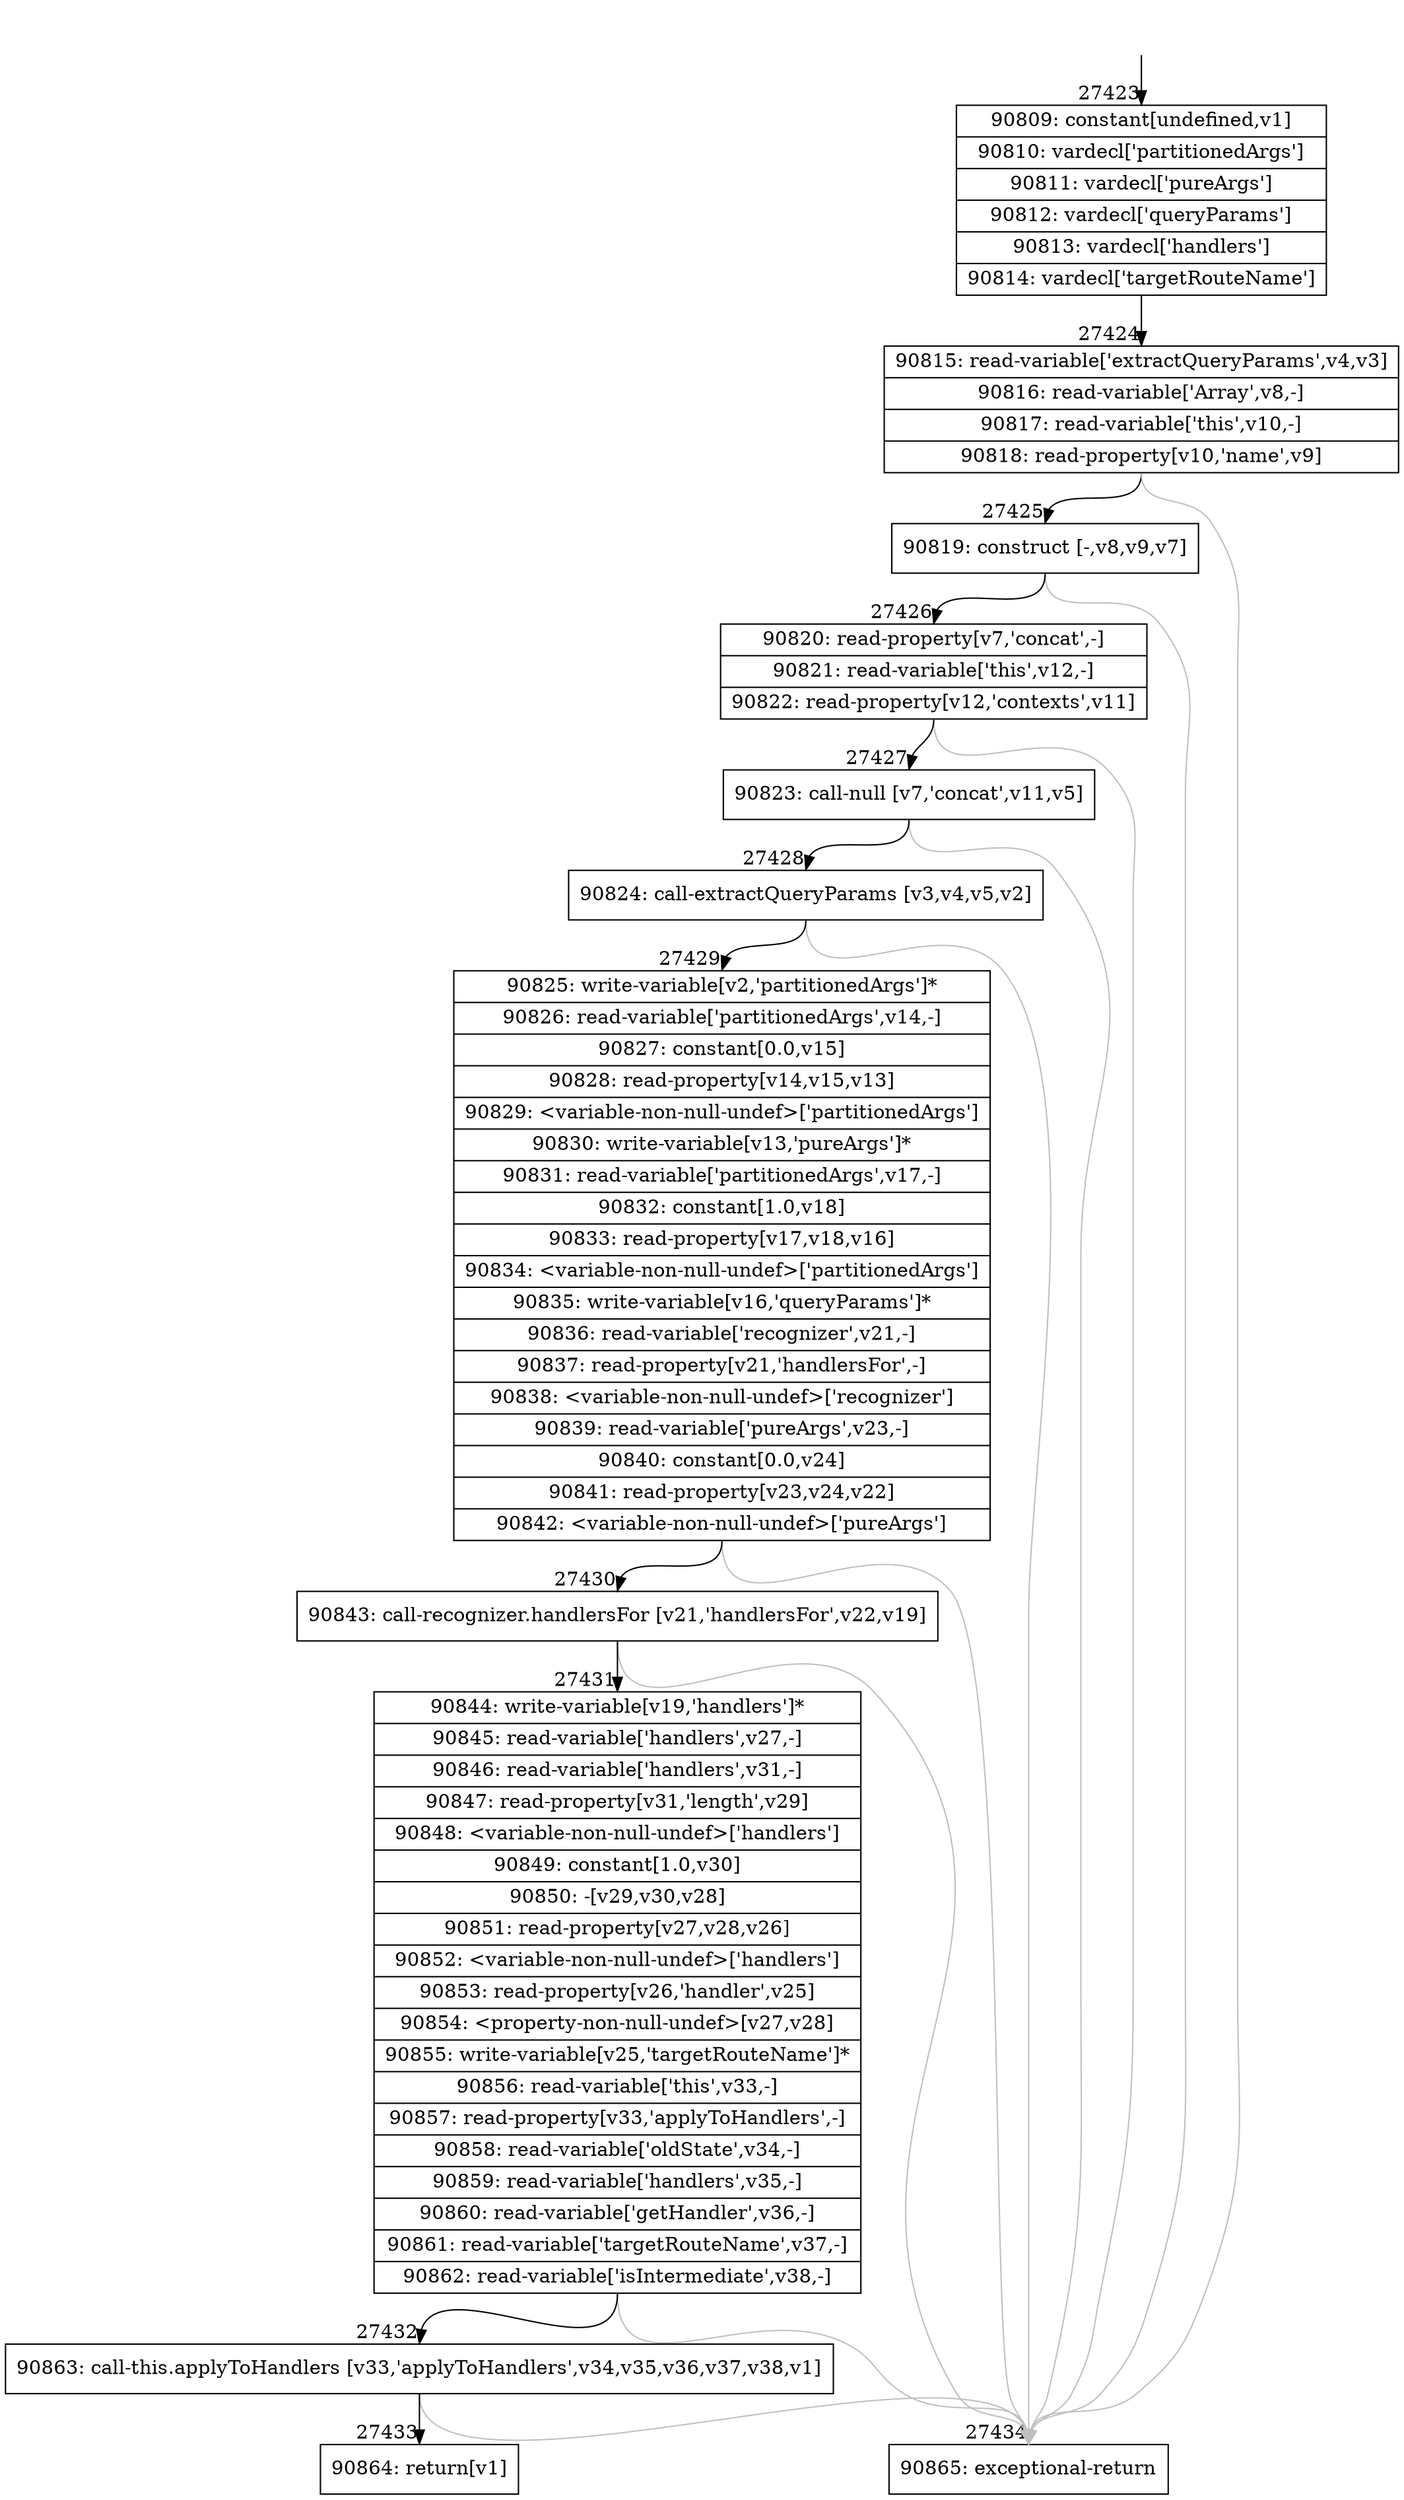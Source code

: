 digraph {
rankdir="TD"
BB_entry2396[shape=none,label=""];
BB_entry2396 -> BB27423 [tailport=s, headport=n, headlabel="    27423"]
BB27423 [shape=record label="{90809: constant[undefined,v1]|90810: vardecl['partitionedArgs']|90811: vardecl['pureArgs']|90812: vardecl['queryParams']|90813: vardecl['handlers']|90814: vardecl['targetRouteName']}" ] 
BB27423 -> BB27424 [tailport=s, headport=n, headlabel="      27424"]
BB27424 [shape=record label="{90815: read-variable['extractQueryParams',v4,v3]|90816: read-variable['Array',v8,-]|90817: read-variable['this',v10,-]|90818: read-property[v10,'name',v9]}" ] 
BB27424 -> BB27425 [tailport=s, headport=n, headlabel="      27425"]
BB27424 -> BB27434 [tailport=s, headport=n, color=gray, headlabel="      27434"]
BB27425 [shape=record label="{90819: construct [-,v8,v9,v7]}" ] 
BB27425 -> BB27426 [tailport=s, headport=n, headlabel="      27426"]
BB27425 -> BB27434 [tailport=s, headport=n, color=gray]
BB27426 [shape=record label="{90820: read-property[v7,'concat',-]|90821: read-variable['this',v12,-]|90822: read-property[v12,'contexts',v11]}" ] 
BB27426 -> BB27427 [tailport=s, headport=n, headlabel="      27427"]
BB27426 -> BB27434 [tailport=s, headport=n, color=gray]
BB27427 [shape=record label="{90823: call-null [v7,'concat',v11,v5]}" ] 
BB27427 -> BB27428 [tailport=s, headport=n, headlabel="      27428"]
BB27427 -> BB27434 [tailport=s, headport=n, color=gray]
BB27428 [shape=record label="{90824: call-extractQueryParams [v3,v4,v5,v2]}" ] 
BB27428 -> BB27429 [tailport=s, headport=n, headlabel="      27429"]
BB27428 -> BB27434 [tailport=s, headport=n, color=gray]
BB27429 [shape=record label="{90825: write-variable[v2,'partitionedArgs']*|90826: read-variable['partitionedArgs',v14,-]|90827: constant[0.0,v15]|90828: read-property[v14,v15,v13]|90829: \<variable-non-null-undef\>['partitionedArgs']|90830: write-variable[v13,'pureArgs']*|90831: read-variable['partitionedArgs',v17,-]|90832: constant[1.0,v18]|90833: read-property[v17,v18,v16]|90834: \<variable-non-null-undef\>['partitionedArgs']|90835: write-variable[v16,'queryParams']*|90836: read-variable['recognizer',v21,-]|90837: read-property[v21,'handlersFor',-]|90838: \<variable-non-null-undef\>['recognizer']|90839: read-variable['pureArgs',v23,-]|90840: constant[0.0,v24]|90841: read-property[v23,v24,v22]|90842: \<variable-non-null-undef\>['pureArgs']}" ] 
BB27429 -> BB27430 [tailport=s, headport=n, headlabel="      27430"]
BB27429 -> BB27434 [tailport=s, headport=n, color=gray]
BB27430 [shape=record label="{90843: call-recognizer.handlersFor [v21,'handlersFor',v22,v19]}" ] 
BB27430 -> BB27431 [tailport=s, headport=n, headlabel="      27431"]
BB27430 -> BB27434 [tailport=s, headport=n, color=gray]
BB27431 [shape=record label="{90844: write-variable[v19,'handlers']*|90845: read-variable['handlers',v27,-]|90846: read-variable['handlers',v31,-]|90847: read-property[v31,'length',v29]|90848: \<variable-non-null-undef\>['handlers']|90849: constant[1.0,v30]|90850: -[v29,v30,v28]|90851: read-property[v27,v28,v26]|90852: \<variable-non-null-undef\>['handlers']|90853: read-property[v26,'handler',v25]|90854: \<property-non-null-undef\>[v27,v28]|90855: write-variable[v25,'targetRouteName']*|90856: read-variable['this',v33,-]|90857: read-property[v33,'applyToHandlers',-]|90858: read-variable['oldState',v34,-]|90859: read-variable['handlers',v35,-]|90860: read-variable['getHandler',v36,-]|90861: read-variable['targetRouteName',v37,-]|90862: read-variable['isIntermediate',v38,-]}" ] 
BB27431 -> BB27432 [tailport=s, headport=n, headlabel="      27432"]
BB27431 -> BB27434 [tailport=s, headport=n, color=gray]
BB27432 [shape=record label="{90863: call-this.applyToHandlers [v33,'applyToHandlers',v34,v35,v36,v37,v38,v1]}" ] 
BB27432 -> BB27433 [tailport=s, headport=n, headlabel="      27433"]
BB27432 -> BB27434 [tailport=s, headport=n, color=gray]
BB27433 [shape=record label="{90864: return[v1]}" ] 
BB27434 [shape=record label="{90865: exceptional-return}" ] 
//#$~ 49345
}
